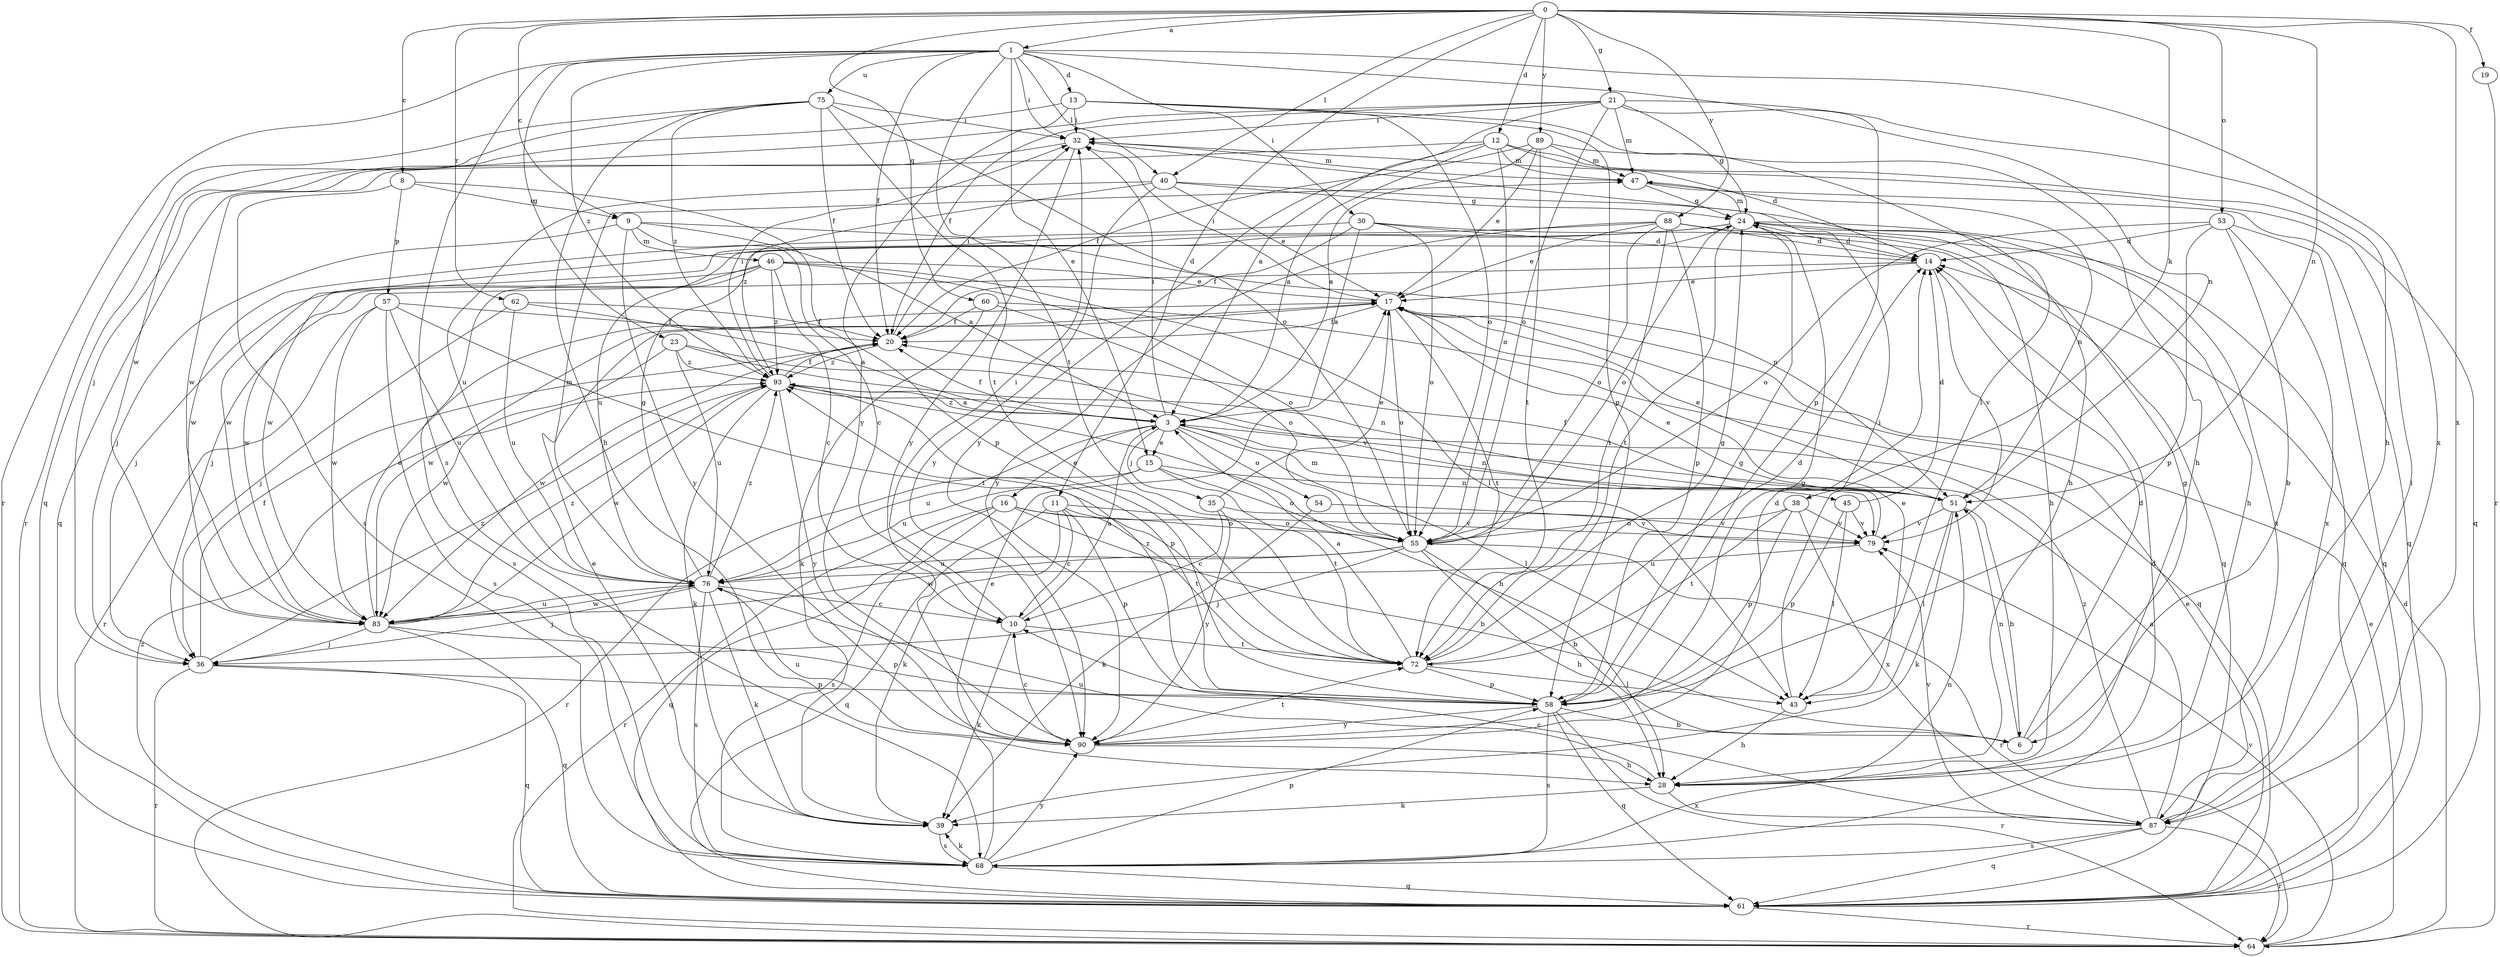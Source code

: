 strict digraph  {
0;
1;
3;
6;
8;
9;
10;
11;
12;
13;
14;
15;
16;
17;
19;
20;
21;
23;
24;
28;
30;
32;
35;
36;
38;
39;
40;
43;
45;
46;
47;
51;
53;
54;
55;
57;
58;
60;
61;
62;
64;
68;
72;
75;
76;
79;
83;
87;
88;
89;
90;
93;
0 -> 1  [label=a];
0 -> 8  [label=c];
0 -> 9  [label=c];
0 -> 11  [label=d];
0 -> 12  [label=d];
0 -> 19  [label=f];
0 -> 21  [label=g];
0 -> 38  [label=k];
0 -> 40  [label=l];
0 -> 51  [label=n];
0 -> 53  [label=o];
0 -> 60  [label=q];
0 -> 62  [label=r];
0 -> 87  [label=x];
0 -> 88  [label=y];
0 -> 89  [label=y];
1 -> 13  [label=d];
1 -> 15  [label=e];
1 -> 20  [label=f];
1 -> 23  [label=g];
1 -> 30  [label=i];
1 -> 32  [label=i];
1 -> 40  [label=l];
1 -> 51  [label=n];
1 -> 64  [label=r];
1 -> 68  [label=s];
1 -> 72  [label=t];
1 -> 75  [label=u];
1 -> 87  [label=x];
1 -> 93  [label=z];
3 -> 15  [label=e];
3 -> 16  [label=e];
3 -> 20  [label=f];
3 -> 32  [label=i];
3 -> 35  [label=j];
3 -> 43  [label=l];
3 -> 45  [label=m];
3 -> 51  [label=n];
3 -> 54  [label=o];
3 -> 76  [label=u];
3 -> 93  [label=z];
6 -> 14  [label=d];
6 -> 24  [label=g];
6 -> 51  [label=n];
8 -> 9  [label=c];
8 -> 57  [label=p];
8 -> 58  [label=p];
8 -> 68  [label=s];
9 -> 3  [label=a];
9 -> 10  [label=c];
9 -> 36  [label=j];
9 -> 46  [label=m];
9 -> 51  [label=n];
9 -> 90  [label=y];
10 -> 3  [label=a];
10 -> 32  [label=i];
10 -> 39  [label=k];
10 -> 72  [label=t];
11 -> 10  [label=c];
11 -> 39  [label=k];
11 -> 55  [label=o];
11 -> 58  [label=p];
11 -> 61  [label=q];
11 -> 72  [label=t];
12 -> 3  [label=a];
12 -> 14  [label=d];
12 -> 47  [label=m];
12 -> 55  [label=o];
12 -> 61  [label=q];
12 -> 83  [label=w];
12 -> 90  [label=y];
13 -> 32  [label=i];
13 -> 43  [label=l];
13 -> 55  [label=o];
13 -> 58  [label=p];
13 -> 83  [label=w];
13 -> 90  [label=y];
14 -> 17  [label=e];
14 -> 36  [label=j];
14 -> 79  [label=v];
15 -> 51  [label=n];
15 -> 55  [label=o];
15 -> 64  [label=r];
15 -> 72  [label=t];
15 -> 76  [label=u];
16 -> 6  [label=b];
16 -> 55  [label=o];
16 -> 61  [label=q];
16 -> 64  [label=r];
16 -> 68  [label=s];
16 -> 79  [label=v];
17 -> 20  [label=f];
17 -> 32  [label=i];
17 -> 55  [label=o];
17 -> 72  [label=t];
17 -> 83  [label=w];
19 -> 64  [label=r];
20 -> 32  [label=i];
20 -> 83  [label=w];
20 -> 93  [label=z];
21 -> 3  [label=a];
21 -> 20  [label=f];
21 -> 24  [label=g];
21 -> 28  [label=h];
21 -> 32  [label=i];
21 -> 36  [label=j];
21 -> 47  [label=m];
21 -> 55  [label=o];
21 -> 58  [label=p];
23 -> 51  [label=n];
23 -> 76  [label=u];
23 -> 79  [label=v];
23 -> 83  [label=w];
23 -> 93  [label=z];
24 -> 14  [label=d];
24 -> 28  [label=h];
24 -> 47  [label=m];
24 -> 55  [label=o];
24 -> 72  [label=t];
24 -> 76  [label=u];
24 -> 83  [label=w];
24 -> 87  [label=x];
28 -> 39  [label=k];
28 -> 76  [label=u];
28 -> 87  [label=x];
30 -> 3  [label=a];
30 -> 14  [label=d];
30 -> 20  [label=f];
30 -> 55  [label=o];
30 -> 61  [label=q];
30 -> 83  [label=w];
32 -> 47  [label=m];
32 -> 61  [label=q];
32 -> 90  [label=y];
35 -> 10  [label=c];
35 -> 17  [label=e];
35 -> 79  [label=v];
35 -> 90  [label=y];
36 -> 20  [label=f];
36 -> 58  [label=p];
36 -> 61  [label=q];
36 -> 64  [label=r];
36 -> 93  [label=z];
38 -> 55  [label=o];
38 -> 58  [label=p];
38 -> 72  [label=t];
38 -> 79  [label=v];
38 -> 87  [label=x];
39 -> 17  [label=e];
39 -> 68  [label=s];
40 -> 17  [label=e];
40 -> 24  [label=g];
40 -> 28  [label=h];
40 -> 76  [label=u];
40 -> 90  [label=y];
40 -> 93  [label=z];
43 -> 17  [label=e];
43 -> 28  [label=h];
43 -> 32  [label=i];
45 -> 14  [label=d];
45 -> 43  [label=l];
45 -> 58  [label=p];
45 -> 79  [label=v];
46 -> 10  [label=c];
46 -> 17  [label=e];
46 -> 36  [label=j];
46 -> 43  [label=l];
46 -> 55  [label=o];
46 -> 68  [label=s];
46 -> 83  [label=w];
46 -> 93  [label=z];
47 -> 24  [label=g];
47 -> 51  [label=n];
47 -> 61  [label=q];
51 -> 6  [label=b];
51 -> 17  [label=e];
51 -> 20  [label=f];
51 -> 39  [label=k];
51 -> 43  [label=l];
51 -> 79  [label=v];
53 -> 6  [label=b];
53 -> 14  [label=d];
53 -> 55  [label=o];
53 -> 58  [label=p];
53 -> 61  [label=q];
53 -> 87  [label=x];
54 -> 39  [label=k];
54 -> 79  [label=v];
55 -> 6  [label=b];
55 -> 28  [label=h];
55 -> 36  [label=j];
55 -> 64  [label=r];
55 -> 76  [label=u];
55 -> 83  [label=w];
57 -> 20  [label=f];
57 -> 64  [label=r];
57 -> 68  [label=s];
57 -> 72  [label=t];
57 -> 76  [label=u];
57 -> 83  [label=w];
58 -> 6  [label=b];
58 -> 24  [label=g];
58 -> 61  [label=q];
58 -> 64  [label=r];
58 -> 68  [label=s];
58 -> 90  [label=y];
58 -> 93  [label=z];
60 -> 20  [label=f];
60 -> 39  [label=k];
60 -> 55  [label=o];
60 -> 61  [label=q];
61 -> 17  [label=e];
61 -> 64  [label=r];
61 -> 93  [label=z];
62 -> 3  [label=a];
62 -> 20  [label=f];
62 -> 36  [label=j];
62 -> 76  [label=u];
64 -> 14  [label=d];
64 -> 17  [label=e];
64 -> 79  [label=v];
68 -> 14  [label=d];
68 -> 17  [label=e];
68 -> 39  [label=k];
68 -> 51  [label=n];
68 -> 58  [label=p];
68 -> 61  [label=q];
68 -> 90  [label=y];
72 -> 3  [label=a];
72 -> 14  [label=d];
72 -> 24  [label=g];
72 -> 43  [label=l];
72 -> 58  [label=p];
75 -> 20  [label=f];
75 -> 28  [label=h];
75 -> 32  [label=i];
75 -> 55  [label=o];
75 -> 61  [label=q];
75 -> 64  [label=r];
75 -> 72  [label=t];
75 -> 93  [label=z];
76 -> 10  [label=c];
76 -> 24  [label=g];
76 -> 36  [label=j];
76 -> 39  [label=k];
76 -> 47  [label=m];
76 -> 68  [label=s];
76 -> 83  [label=w];
76 -> 93  [label=z];
79 -> 17  [label=e];
79 -> 76  [label=u];
83 -> 17  [label=e];
83 -> 36  [label=j];
83 -> 58  [label=p];
83 -> 61  [label=q];
83 -> 76  [label=u];
83 -> 93  [label=z];
87 -> 3  [label=a];
87 -> 10  [label=c];
87 -> 32  [label=i];
87 -> 61  [label=q];
87 -> 64  [label=r];
87 -> 68  [label=s];
87 -> 79  [label=v];
87 -> 93  [label=z];
88 -> 14  [label=d];
88 -> 17  [label=e];
88 -> 28  [label=h];
88 -> 55  [label=o];
88 -> 58  [label=p];
88 -> 61  [label=q];
88 -> 72  [label=t];
88 -> 83  [label=w];
88 -> 90  [label=y];
89 -> 3  [label=a];
89 -> 17  [label=e];
89 -> 20  [label=f];
89 -> 28  [label=h];
89 -> 47  [label=m];
89 -> 72  [label=t];
90 -> 10  [label=c];
90 -> 14  [label=d];
90 -> 24  [label=g];
90 -> 28  [label=h];
90 -> 72  [label=t];
90 -> 76  [label=u];
93 -> 3  [label=a];
93 -> 20  [label=f];
93 -> 28  [label=h];
93 -> 32  [label=i];
93 -> 39  [label=k];
93 -> 58  [label=p];
93 -> 83  [label=w];
93 -> 90  [label=y];
}
